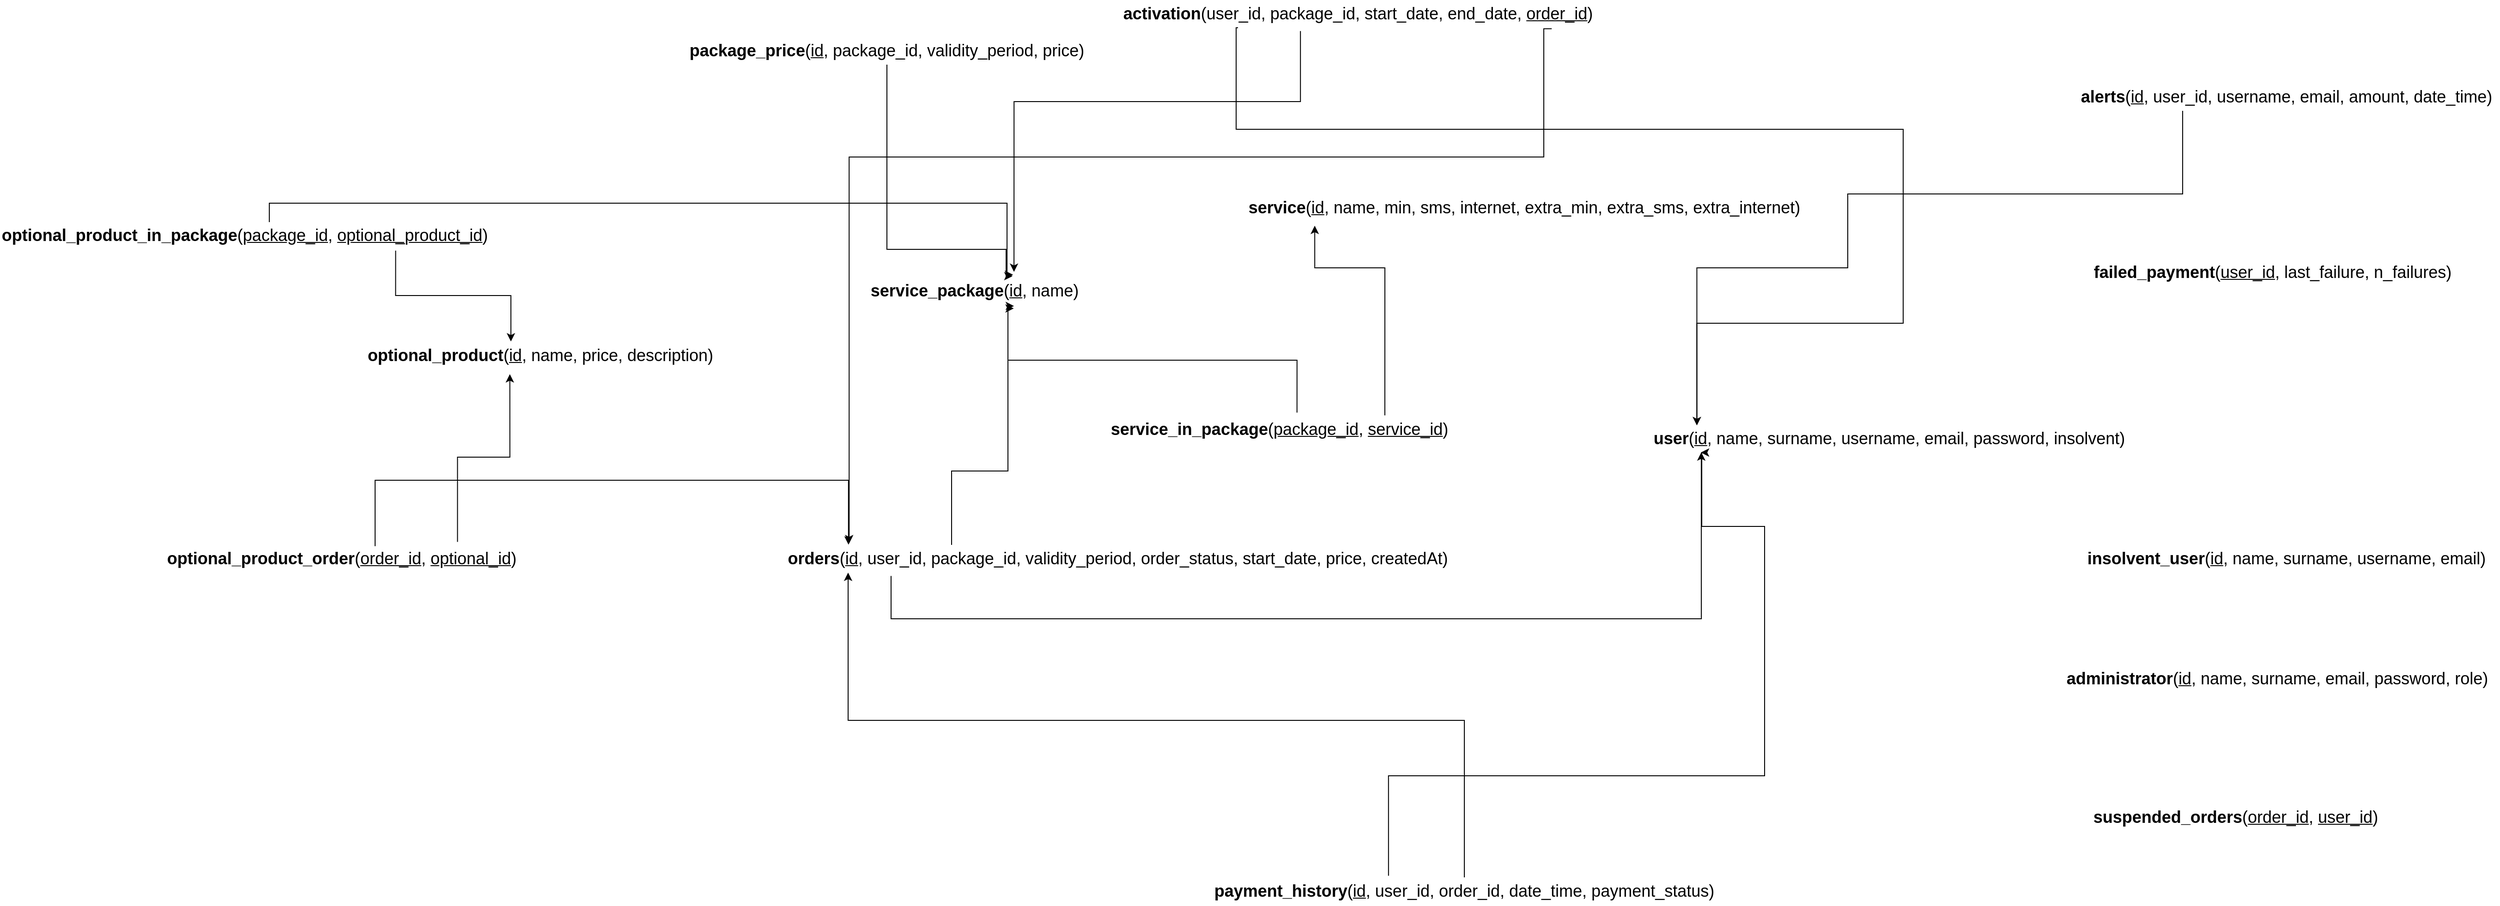 <mxfile version="17.4.2" type="device"><diagram id="C5RBs43oDa-KdzZeNtuy" name="relational_model"><mxGraphModel dx="4028" dy="1236" grid="1" gridSize="10" guides="1" tooltips="1" connect="1" arrows="1" fold="1" page="1" pageScale="1" pageWidth="827" pageHeight="1169" math="0" shadow="0"><root><mxCell id="WIyWlLk6GJQsqaUBKTNV-0"/><mxCell id="WIyWlLk6GJQsqaUBKTNV-1" parent="WIyWlLk6GJQsqaUBKTNV-0"/><mxCell id="0XxXJaI9jfxk9IqST59j-35" style="edgeStyle=orthogonalEdgeStyle;rounded=0;orthogonalLoop=1;jettySize=auto;html=1;exitX=0.25;exitY=1;exitDx=0;exitDy=0;entryX=0.107;entryY=0.018;entryDx=0;entryDy=0;entryPerimeter=0;fontSize=18;" parent="WIyWlLk6GJQsqaUBKTNV-1" source="0XxXJaI9jfxk9IqST59j-0" target="0XxXJaI9jfxk9IqST59j-22" edge="1"><mxGeometry relative="1" as="geometry"><Array as="points"><mxPoint x="108" y="710"/><mxPoint x="830" y="710"/><mxPoint x="830" y="920"/><mxPoint x="607" y="920"/></Array></mxGeometry></mxCell><mxCell id="0XxXJaI9jfxk9IqST59j-36" style="edgeStyle=orthogonalEdgeStyle;rounded=0;orthogonalLoop=1;jettySize=auto;html=1;exitX=0.38;exitY=1.121;exitDx=0;exitDy=0;entryX=0.685;entryY=-0.187;entryDx=0;entryDy=0;entryPerimeter=0;fontSize=18;exitPerimeter=0;" parent="WIyWlLk6GJQsqaUBKTNV-1" source="0XxXJaI9jfxk9IqST59j-0" target="0XxXJaI9jfxk9IqST59j-15" edge="1"><mxGeometry relative="1" as="geometry"><Array as="points"><mxPoint x="174" y="680"/><mxPoint x="-139" y="680"/></Array></mxGeometry></mxCell><mxCell id="ao8DA_J8asisRpdQFC1b-0" style="edgeStyle=orthogonalEdgeStyle;rounded=0;orthogonalLoop=1;jettySize=auto;html=1;exitX=0.903;exitY=1.038;exitDx=0;exitDy=0;entryX=0.096;entryY=-0.057;entryDx=0;entryDy=0;entryPerimeter=0;exitPerimeter=0;" edge="1" parent="WIyWlLk6GJQsqaUBKTNV-1" source="0XxXJaI9jfxk9IqST59j-0" target="0XxXJaI9jfxk9IqST59j-10"><mxGeometry relative="1" as="geometry"><Array as="points"><mxPoint x="441" y="740"/><mxPoint x="-311" y="740"/></Array></mxGeometry></mxCell><mxCell id="0XxXJaI9jfxk9IqST59j-0" value="&lt;font style=&quot;font-size: 18px&quot;&gt;&lt;b&gt;activation&lt;/b&gt;(user_id, package_id, start_date, end_date, &lt;u&gt;order_id&lt;/u&gt;)&lt;/font&gt;" style="text;html=1;strokeColor=none;fillColor=none;align=center;verticalAlign=middle;whiteSpace=wrap;rounded=0;" parent="WIyWlLk6GJQsqaUBKTNV-1" vertex="1"><mxGeometry x="-20" y="570" width="520" height="30" as="geometry"/></mxCell><mxCell id="0XxXJaI9jfxk9IqST59j-2" value="&lt;font style=&quot;font-size: 18px&quot;&gt;&lt;b&gt;administrator&lt;/b&gt;(&lt;u&gt;id&lt;/u&gt;, name, surname, email, password, role)&lt;/font&gt;" style="text;html=1;strokeColor=none;fillColor=none;align=center;verticalAlign=middle;whiteSpace=wrap;rounded=0;" parent="WIyWlLk6GJQsqaUBKTNV-1" vertex="1"><mxGeometry x="1000" y="1290" width="470" height="30" as="geometry"/></mxCell><mxCell id="0XxXJaI9jfxk9IqST59j-42" style="edgeStyle=orthogonalEdgeStyle;rounded=0;orthogonalLoop=1;jettySize=auto;html=1;exitX=0.25;exitY=1;exitDx=0;exitDy=0;entryX=0.107;entryY=0.018;entryDx=0;entryDy=0;entryPerimeter=0;fontSize=18;" parent="WIyWlLk6GJQsqaUBKTNV-1" source="0XxXJaI9jfxk9IqST59j-3" target="0XxXJaI9jfxk9IqST59j-22" edge="1"><mxGeometry relative="1" as="geometry"><Array as="points"><mxPoint x="1132" y="780"/><mxPoint x="770" y="780"/><mxPoint x="770" y="860"/><mxPoint x="607" y="860"/></Array></mxGeometry></mxCell><mxCell id="0XxXJaI9jfxk9IqST59j-3" value="&lt;font style=&quot;font-size: 18px&quot;&gt;&lt;b&gt;alerts&lt;/b&gt;(&lt;u&gt;id&lt;/u&gt;, user_id, username, email, amount, date_time)&lt;/font&gt;" style="text;html=1;strokeColor=none;fillColor=none;align=center;verticalAlign=middle;whiteSpace=wrap;rounded=0;" parent="WIyWlLk6GJQsqaUBKTNV-1" vertex="1"><mxGeometry x="1020" y="660" width="450" height="30" as="geometry"/></mxCell><mxCell id="0XxXJaI9jfxk9IqST59j-5" value="&lt;font style=&quot;font-size: 18px&quot;&gt;&lt;b&gt;failed_payment&lt;/b&gt;(&lt;u&gt;user_id&lt;/u&gt;, last_failure, n_failures)&lt;/font&gt;" style="text;html=1;strokeColor=none;fillColor=none;align=center;verticalAlign=middle;whiteSpace=wrap;rounded=0;" parent="WIyWlLk6GJQsqaUBKTNV-1" vertex="1"><mxGeometry x="1020" y="850" width="420" height="30" as="geometry"/></mxCell><mxCell id="0XxXJaI9jfxk9IqST59j-6" value="&lt;font style=&quot;font-size: 18px&quot;&gt;&lt;b&gt;insolvent_user&lt;/b&gt;(&lt;u&gt;id&lt;/u&gt;, name, surname, username, email)&lt;/font&gt;" style="text;html=1;strokeColor=none;fillColor=none;align=center;verticalAlign=middle;whiteSpace=wrap;rounded=0;" parent="WIyWlLk6GJQsqaUBKTNV-1" vertex="1"><mxGeometry x="1015" y="1160" width="460" height="30" as="geometry"/></mxCell><mxCell id="0XxXJaI9jfxk9IqST59j-7" value="&lt;font style=&quot;font-size: 18px&quot;&gt;&lt;b&gt;optional_product&lt;/b&gt;(&lt;u&gt;id&lt;/u&gt;, name, price, description)&lt;/font&gt;" style="text;html=1;strokeColor=none;fillColor=none;align=center;verticalAlign=middle;whiteSpace=wrap;rounded=0;" parent="WIyWlLk6GJQsqaUBKTNV-1" vertex="1"><mxGeometry x="-840" y="940" width="390" height="30" as="geometry"/></mxCell><mxCell id="0XxXJaI9jfxk9IqST59j-37" style="edgeStyle=orthogonalEdgeStyle;rounded=0;orthogonalLoop=1;jettySize=auto;html=1;exitX=0.55;exitY=0.018;exitDx=0;exitDy=0;entryX=0.681;entryY=-0.085;entryDx=0;entryDy=0;entryPerimeter=0;fontSize=18;exitPerimeter=0;" parent="WIyWlLk6GJQsqaUBKTNV-1" source="0XxXJaI9jfxk9IqST59j-8" target="0XxXJaI9jfxk9IqST59j-15" edge="1"><mxGeometry relative="1" as="geometry"><Array as="points"><mxPoint x="-939" y="790"/><mxPoint x="-140" y="790"/></Array></mxGeometry></mxCell><mxCell id="0XxXJaI9jfxk9IqST59j-38" style="edgeStyle=orthogonalEdgeStyle;rounded=0;orthogonalLoop=1;jettySize=auto;html=1;exitX=0.808;exitY=1.044;exitDx=0;exitDy=0;entryX=0.418;entryY=-0.008;entryDx=0;entryDy=0;entryPerimeter=0;fontSize=18;exitPerimeter=0;" parent="WIyWlLk6GJQsqaUBKTNV-1" source="0XxXJaI9jfxk9IqST59j-8" target="0XxXJaI9jfxk9IqST59j-7" edge="1"><mxGeometry relative="1" as="geometry"/></mxCell><mxCell id="0XxXJaI9jfxk9IqST59j-8" value="&lt;font style=&quot;font-size: 18px&quot;&gt;&lt;b&gt;optional_product_in_package&lt;/b&gt;(&lt;u&gt;package_id&lt;/u&gt;, &lt;u&gt;optional_product_id&lt;/u&gt;)&lt;/font&gt;" style="text;html=1;strokeColor=none;fillColor=none;align=center;verticalAlign=middle;whiteSpace=wrap;rounded=0;" parent="WIyWlLk6GJQsqaUBKTNV-1" vertex="1"><mxGeometry x="-1230" y="810" width="530" height="30" as="geometry"/></mxCell><mxCell id="0XxXJaI9jfxk9IqST59j-40" style="edgeStyle=orthogonalEdgeStyle;rounded=0;orthogonalLoop=1;jettySize=auto;html=1;exitX=0.59;exitY=0.044;exitDx=0;exitDy=0;entryX=0.095;entryY=-0.008;entryDx=0;entryDy=0;entryPerimeter=0;fontSize=18;exitPerimeter=0;" parent="WIyWlLk6GJQsqaUBKTNV-1" source="0XxXJaI9jfxk9IqST59j-9" target="0XxXJaI9jfxk9IqST59j-10" edge="1"><mxGeometry relative="1" as="geometry"><Array as="points"><mxPoint x="-824" y="1090"/><mxPoint x="-312" y="1090"/></Array></mxGeometry></mxCell><mxCell id="0XxXJaI9jfxk9IqST59j-41" style="edgeStyle=orthogonalEdgeStyle;rounded=0;orthogonalLoop=1;jettySize=auto;html=1;exitX=0.813;exitY=-0.11;exitDx=0;exitDy=0;entryX=0.415;entryY=1.172;entryDx=0;entryDy=0;entryPerimeter=0;fontSize=18;exitPerimeter=0;" parent="WIyWlLk6GJQsqaUBKTNV-1" source="0XxXJaI9jfxk9IqST59j-9" target="0XxXJaI9jfxk9IqST59j-7" edge="1"><mxGeometry relative="1" as="geometry"/></mxCell><mxCell id="0XxXJaI9jfxk9IqST59j-9" value="&lt;font style=&quot;font-size: 18px&quot;&gt;&lt;b&gt;optional_product_order&lt;/b&gt;(&lt;u&gt;order_id&lt;/u&gt;, &lt;u&gt;optional_id&lt;/u&gt;)&lt;/font&gt;" style="text;html=1;strokeColor=none;fillColor=none;align=center;verticalAlign=middle;whiteSpace=wrap;rounded=0;" parent="WIyWlLk6GJQsqaUBKTNV-1" vertex="1"><mxGeometry x="-1060" y="1160" width="400" height="30" as="geometry"/></mxCell><mxCell id="0XxXJaI9jfxk9IqST59j-28" style="edgeStyle=orthogonalEdgeStyle;rounded=0;orthogonalLoop=1;jettySize=auto;html=1;exitX=0.25;exitY=0;exitDx=0;exitDy=0;fontSize=18;entryX=0.684;entryY=1.133;entryDx=0;entryDy=0;entryPerimeter=0;" parent="WIyWlLk6GJQsqaUBKTNV-1" source="0XxXJaI9jfxk9IqST59j-10" target="0XxXJaI9jfxk9IqST59j-15" edge="1"><mxGeometry relative="1" as="geometry"><Array as="points"><mxPoint x="-200" y="1080"/><mxPoint x="-139" y="1080"/></Array><mxPoint x="-139" y="890" as="targetPoint"/></mxGeometry></mxCell><mxCell id="0XxXJaI9jfxk9IqST59j-29" style="edgeStyle=orthogonalEdgeStyle;rounded=0;orthogonalLoop=1;jettySize=auto;html=1;exitX=0.159;exitY=1.121;exitDx=0;exitDy=0;entryX=0.116;entryY=0.992;entryDx=0;entryDy=0;entryPerimeter=0;fontSize=18;exitPerimeter=0;" parent="WIyWlLk6GJQsqaUBKTNV-1" source="0XxXJaI9jfxk9IqST59j-10" target="0XxXJaI9jfxk9IqST59j-22" edge="1"><mxGeometry relative="1" as="geometry"><Array as="points"><mxPoint x="-266" y="1240"/><mxPoint x="612" y="1240"/></Array></mxGeometry></mxCell><mxCell id="0XxXJaI9jfxk9IqST59j-10" value="&lt;font style=&quot;font-size: 18px&quot;&gt;&lt;b&gt;orders&lt;/b&gt;(&lt;u&gt;id&lt;/u&gt;, user_id, package_id, validity_period, order_status, start_date, price, createdAt)&lt;/font&gt;" style="text;html=1;strokeColor=none;fillColor=none;align=center;verticalAlign=middle;whiteSpace=wrap;rounded=0;" parent="WIyWlLk6GJQsqaUBKTNV-1" vertex="1"><mxGeometry x="-380" y="1160" width="720" height="30" as="geometry"/></mxCell><mxCell id="0XxXJaI9jfxk9IqST59j-25" style="edgeStyle=orthogonalEdgeStyle;rounded=0;orthogonalLoop=1;jettySize=auto;html=1;exitX=0.5;exitY=1;exitDx=0;exitDy=0;entryX=0.678;entryY=-0.033;entryDx=0;entryDy=0;entryPerimeter=0;fontSize=18;" parent="WIyWlLk6GJQsqaUBKTNV-1" source="0XxXJaI9jfxk9IqST59j-11" target="0XxXJaI9jfxk9IqST59j-15" edge="1"><mxGeometry relative="1" as="geometry"><Array as="points"><mxPoint x="-270" y="840"/><mxPoint x="-141" y="840"/></Array></mxGeometry></mxCell><mxCell id="0XxXJaI9jfxk9IqST59j-11" value="&lt;font style=&quot;font-size: 18px&quot;&gt;&lt;b&gt;package_price&lt;/b&gt;(&lt;u&gt;id&lt;/u&gt;, package_id, validity_period, price)&lt;/font&gt;" style="text;html=1;strokeColor=none;fillColor=none;align=center;verticalAlign=middle;whiteSpace=wrap;rounded=0;" parent="WIyWlLk6GJQsqaUBKTNV-1" vertex="1"><mxGeometry x="-490" y="610" width="440" height="30" as="geometry"/></mxCell><mxCell id="0XxXJaI9jfxk9IqST59j-32" style="edgeStyle=orthogonalEdgeStyle;rounded=0;orthogonalLoop=1;jettySize=auto;html=1;exitX=0.5;exitY=0;exitDx=0;exitDy=0;fontSize=18;" parent="WIyWlLk6GJQsqaUBKTNV-1" source="0XxXJaI9jfxk9IqST59j-12" edge="1"><mxGeometry relative="1" as="geometry"><Array as="points"><mxPoint x="355" y="1350"/><mxPoint x="-312" y="1350"/></Array><mxPoint x="-312" y="1190" as="targetPoint"/></mxGeometry></mxCell><mxCell id="0XxXJaI9jfxk9IqST59j-33" style="edgeStyle=orthogonalEdgeStyle;rounded=0;orthogonalLoop=1;jettySize=auto;html=1;exitX=0.356;exitY=-0.059;exitDx=0;exitDy=0;fontSize=18;exitPerimeter=0;" parent="WIyWlLk6GJQsqaUBKTNV-1" source="0XxXJaI9jfxk9IqST59j-12" edge="1"><mxGeometry relative="1" as="geometry"><Array as="points"><mxPoint x="273" y="1410"/><mxPoint x="680" y="1410"/><mxPoint x="680" y="1140"/><mxPoint x="612" y="1140"/><mxPoint x="612" y="1060"/></Array><mxPoint x="611" y="1060" as="targetPoint"/></mxGeometry></mxCell><mxCell id="0XxXJaI9jfxk9IqST59j-12" value="&lt;font style=&quot;font-size: 18px&quot;&gt;&lt;b&gt;payment_history&lt;/b&gt;(&lt;u&gt;id&lt;/u&gt;, user_id, order_id, date_time, payment_status)&lt;/font&gt;" style="text;html=1;strokeColor=none;fillColor=none;align=center;verticalAlign=middle;whiteSpace=wrap;rounded=0;" parent="WIyWlLk6GJQsqaUBKTNV-1" vertex="1"><mxGeometry x="70" y="1520" width="570" height="30" as="geometry"/></mxCell><mxCell id="0XxXJaI9jfxk9IqST59j-13" value="&lt;font style=&quot;font-size: 18px&quot;&gt;&lt;b&gt;service&lt;/b&gt;(&lt;u&gt;id&lt;/u&gt;, name, min, sms, internet, extra_min, extra_sms, extra_internet)&lt;/font&gt;" style="text;html=1;strokeColor=none;fillColor=none;align=center;verticalAlign=middle;whiteSpace=wrap;rounded=0;" parent="WIyWlLk6GJQsqaUBKTNV-1" vertex="1"><mxGeometry x="110" y="780" width="620" height="30" as="geometry"/></mxCell><mxCell id="0XxXJaI9jfxk9IqST59j-26" style="edgeStyle=orthogonalEdgeStyle;rounded=0;orthogonalLoop=1;jettySize=auto;html=1;exitX=0.551;exitY=-0.11;exitDx=0;exitDy=0;entryX=0.685;entryY=1.044;entryDx=0;entryDy=0;entryPerimeter=0;fontSize=18;exitPerimeter=0;" parent="WIyWlLk6GJQsqaUBKTNV-1" source="0XxXJaI9jfxk9IqST59j-14" target="0XxXJaI9jfxk9IqST59j-15" edge="1"><mxGeometry relative="1" as="geometry"><Array as="points"><mxPoint x="174" y="960"/><mxPoint x="-139" y="960"/></Array></mxGeometry></mxCell><mxCell id="0XxXJaI9jfxk9IqST59j-27" style="edgeStyle=orthogonalEdgeStyle;rounded=0;orthogonalLoop=1;jettySize=auto;html=1;exitX=0.808;exitY=-0.008;exitDx=0;exitDy=0;entryX=0.134;entryY=1.146;entryDx=0;entryDy=0;entryPerimeter=0;fontSize=18;exitPerimeter=0;" parent="WIyWlLk6GJQsqaUBKTNV-1" source="0XxXJaI9jfxk9IqST59j-14" target="0XxXJaI9jfxk9IqST59j-13" edge="1"><mxGeometry relative="1" as="geometry"><Array as="points"><mxPoint x="269" y="860"/><mxPoint x="193" y="860"/></Array></mxGeometry></mxCell><mxCell id="0XxXJaI9jfxk9IqST59j-14" value="&lt;font style=&quot;font-size: 18px&quot;&gt;&lt;b&gt;service_in_package&lt;/b&gt;(&lt;u&gt;package_id&lt;/u&gt;, &lt;u&gt;service_id&lt;/u&gt;)&lt;/font&gt;" style="text;html=1;strokeColor=none;fillColor=none;align=center;verticalAlign=middle;whiteSpace=wrap;rounded=0;" parent="WIyWlLk6GJQsqaUBKTNV-1" vertex="1"><mxGeometry x="-30" y="1020" width="370" height="30" as="geometry"/></mxCell><mxCell id="0XxXJaI9jfxk9IqST59j-15" value="&lt;font style=&quot;font-size: 18px&quot;&gt;&lt;b&gt;service_package&lt;/b&gt;(&lt;u&gt;id&lt;/u&gt;, name)&lt;/font&gt;" style="text;html=1;strokeColor=none;fillColor=none;align=center;verticalAlign=middle;whiteSpace=wrap;rounded=0;" parent="WIyWlLk6GJQsqaUBKTNV-1" vertex="1"><mxGeometry x="-290" y="870" width="230" height="30" as="geometry"/></mxCell><mxCell id="0XxXJaI9jfxk9IqST59j-16" value="&lt;font style=&quot;font-size: 18px&quot;&gt;&lt;b&gt;suspended_orders&lt;/b&gt;(&lt;u&gt;order_id&lt;/u&gt;, &lt;u&gt;user_id&lt;/u&gt;)&lt;/font&gt;" style="text;html=1;strokeColor=none;fillColor=none;align=center;verticalAlign=middle;whiteSpace=wrap;rounded=0;" parent="WIyWlLk6GJQsqaUBKTNV-1" vertex="1"><mxGeometry x="1030" y="1440" width="320" height="30" as="geometry"/></mxCell><mxCell id="0XxXJaI9jfxk9IqST59j-22" value="&lt;font style=&quot;font-size: 18px&quot;&gt;&lt;b&gt;user&lt;/b&gt;(&lt;u&gt;id&lt;/u&gt;, name, surname, username, email, password, insolvent)&lt;/font&gt;" style="text;html=1;strokeColor=none;fillColor=none;align=center;verticalAlign=middle;whiteSpace=wrap;rounded=0;" parent="WIyWlLk6GJQsqaUBKTNV-1" vertex="1"><mxGeometry x="550" y="1030" width="530" height="30" as="geometry"/></mxCell></root></mxGraphModel></diagram></mxfile>